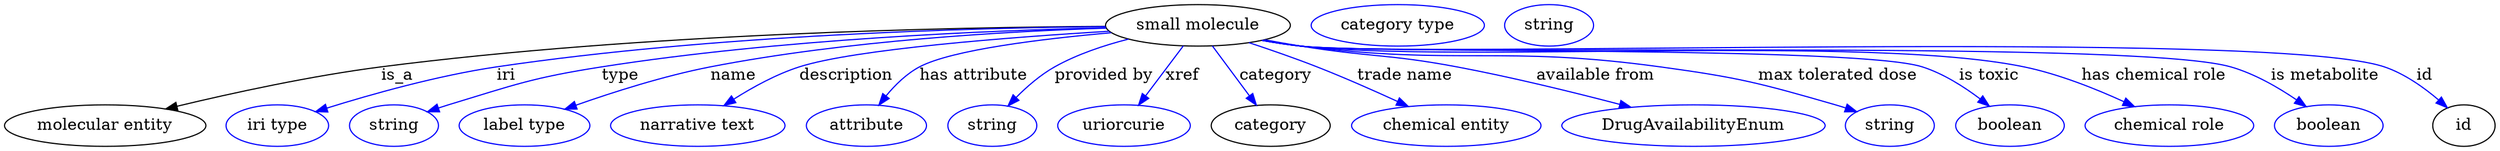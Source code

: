 digraph {
	graph [bb="0,0,2152.1,123"];
	node [label="\N"];
	"small molecule"	[height=0.5,
		label="small molecule",
		pos="1032.1,105",
		width=2.2206];
	"molecular entity"	[height=0.5,
		pos="87.092,18",
		width=2.4192];
	"small molecule" -> "molecular entity"	[label=is_a,
		lp="340.09,61.5",
		pos="e,139.38,32.408 952.06,104.1 820.78,103.36 551.73,98.013 326.09,69 265.45,61.202 197.27,46.318 149.3,34.809"];
	iri	[color=blue,
		height=0.5,
		label="iri type",
		pos="236.09,18",
		width=1.2277];
	"small molecule" -> iri	[color=blue,
		label=iri,
		lp="434.09,61.5",
		pos="e,269.27,30.101 952.21,103.96 835.85,102.86 613.19,96.87 426.09,69 374.68,61.342 317.16,45.085 279.01,33.179",
		style=solid];
	type	[color=blue,
		height=0.5,
		label=string,
		pos="337.09,18",
		width=1.0652];
	"small molecule" -> type	[color=blue,
		label=type,
		lp="533.09,61.5",
		pos="e,366.02,29.995 952.65,102.91 851.08,100.53 670.04,92.981 517.09,69 456.92,59.566 442.36,53.715 384.09,36 381.33,35.16 378.49,34.251 \
375.64,33.305",
		style=solid];
	name	[color=blue,
		height=0.5,
		label="label type",
		pos="450.09,18",
		width=1.5707];
	"small molecule" -> name	[color=blue,
		label=name,
		lp="631.09,61.5",
		pos="e,485.02,32.277 952.63,102.54 867.46,99.791 728.62,91.851 611.09,69 570.87,61.179 526.48,46.956 494.52,35.674",
		style=solid];
	description	[color=blue,
		height=0.5,
		label="narrative text",
		pos="600.09,18",
		width=2.0943];
	"small molecule" -> description	[color=blue,
		label=description,
		lp="727.59,61.5",
		pos="e,622.47,35.406 955.27,99.951 869.16,94.755 735.3,84.516 687.09,69 667.22,62.606 646.9,51.245 630.89,40.967",
		style=solid];
	"has attribute"	[color=blue,
		height=0.5,
		label=attribute,
		pos="745.09,18",
		width=1.4443];
	"small molecule" -> "has attribute"	[color=blue,
		label="has attribute",
		lp="837.09,61.5",
		pos="e,755.56,35.748 957.02,98.738 896.95,93.506 818.27,84.057 790.09,69 778.94,63.04 769.17,53.176 761.61,43.778",
		style=solid];
	"provided by"	[color=blue,
		height=0.5,
		label=string,
		pos="853.09,18",
		width=1.0652];
	"small molecule" -> "provided by"	[color=blue,
		label="provided by",
		lp="949.59,61.5",
		pos="e,866.69,35.116 971.64,93.185 950.37,87.826 926.86,80.056 907.09,69 894.77,62.11 883.03,51.856 873.66,42.424",
		style=solid];
	xref	[color=blue,
		height=0.5,
		label=uriorcurie,
		pos="967.09,18",
		width=1.5887];
	"small molecule" -> xref	[color=blue,
		label=xref,
		lp="1018.6,61.5",
		pos="e,979.91,35.758 1019.3,87.207 1009.8,74.866 996.83,57.894 986.19,43.967",
		style=solid];
	category	[height=0.5,
		pos="1094.1,18",
		width=1.4263];
	"small molecule" -> category	[color=blue,
		label=category,
		lp="1098.6,61.5",
		pos="e,1081.9,35.758 1044.3,87.207 1053.3,74.866 1065.7,57.894 1075.9,43.967",
		style=solid];
	"trade name"	[color=blue,
		height=0.5,
		label="chemical entity",
		pos="1245.1,18",
		width=2.2748];
	"small molecule" -> "trade name"	[color=blue,
		label="trade name",
		lp="1209.1,61.5",
		pos="e,1212.4,34.686 1076.1,89.893 1094.2,83.833 1115.3,76.441 1134.1,69 1157.3,59.826 1182.7,48.493 1203.3,38.937",
		style=solid];
	"available from"	[color=blue,
		height=0.5,
		label=DrugAvailabilityEnum,
		pos="1459.1,18",
		width=3.1594];
	"small molecule" -> "available from"	[color=blue,
		label="available from",
		lp="1374.6,61.5",
		pos="e,1404.6,33.937 1089.9,92.479 1100.3,90.551 1111,88.645 1121.1,87 1180,77.401 1195.5,80.082 1254.1,69 1301.6,60.009 1354.7,46.982 \
1394.9,36.479",
		style=solid];
	"max tolerated dose"	[color=blue,
		height=0.5,
		label=string,
		pos="1629.1,18",
		width=1.0652];
	"small molecule" -> "max tolerated dose"	[color=blue,
		label="max tolerated dose",
		lp="1584.1,61.5",
		pos="e,1600.5,30.042 1088.4,92.092 1099.2,90.134 1110.5,88.317 1121.1,87 1257.6,70.059 1293.8,87.65 1430.1,69 1498.6,59.628 1515.7,55.132 \
1582.1,36 1585,35.162 1588,34.238 1591,33.265",
		style=solid];
	"is toxic"	[color=blue,
		height=0.5,
		label=boolean,
		pos="1732.1,18",
		width=1.2999];
	"small molecule" -> "is toxic"	[color=blue,
		label="is toxic",
		lp="1714.1,61.5",
		pos="e,1714.5,34.891 1087.9,91.967 1098.9,89.994 1110.3,88.204 1121.1,87 1180.3,80.39 1600.4,87.223 1657.1,69 1675.1,63.214 1692.8,51.74 \
1706.5,41.242",
		style=solid];
	"has chemical role"	[color=blue,
		height=0.5,
		label="chemical role",
		pos="1870.1,18",
		width=2.022];
	"small molecule" -> "has chemical role"	[color=blue,
		label="has chemical role",
		lp="1856.6,61.5",
		pos="e,1840,34.433 1087.9,91.926 1098.9,89.957 1110.3,88.179 1121.1,87 1258.8,71.959 1608.4,96.967 1744.1,69 1774.2,62.791 1806.4,49.896 \
1830.7,38.756",
		style=solid];
	"is metabolite"	[color=blue,
		height=0.5,
		label=boolean,
		pos="2008.1,18",
		width=1.2999];
	"small molecule" -> "is metabolite"	[color=blue,
		label="is metabolite",
		lp="2005.1,61.5",
		pos="e,1988.5,34.487 1087.4,91.956 1098.5,89.957 1110.1,88.161 1121.1,87 1209.7,77.606 1837.4,93.383 1923.1,69 1943.7,63.152 1964.4,51.112 \
1980.2,40.312",
		style=solid];
	id	[height=0.5,
		pos="2125.1,18",
		width=0.75];
	"small molecule" -> id	[color=blue,
		label=id,
		lp="2091.1,61.5",
		pos="e,2110.7,33.516 1087.4,91.928 1098.5,89.932 1110.1,88.143 1121.1,87 1224.4,76.214 1957.6,102 2056.1,69 2073.6,63.142 2090.4,51.129 \
2103.1,40.347",
		style=solid];
	"named thing_category"	[color=blue,
		height=0.5,
		label="category type",
		pos="1205.1,105",
		width=2.0762];
	"small molecule_id"	[color=blue,
		height=0.5,
		label=string,
		pos="1336.1,105",
		width=1.0652];
}

